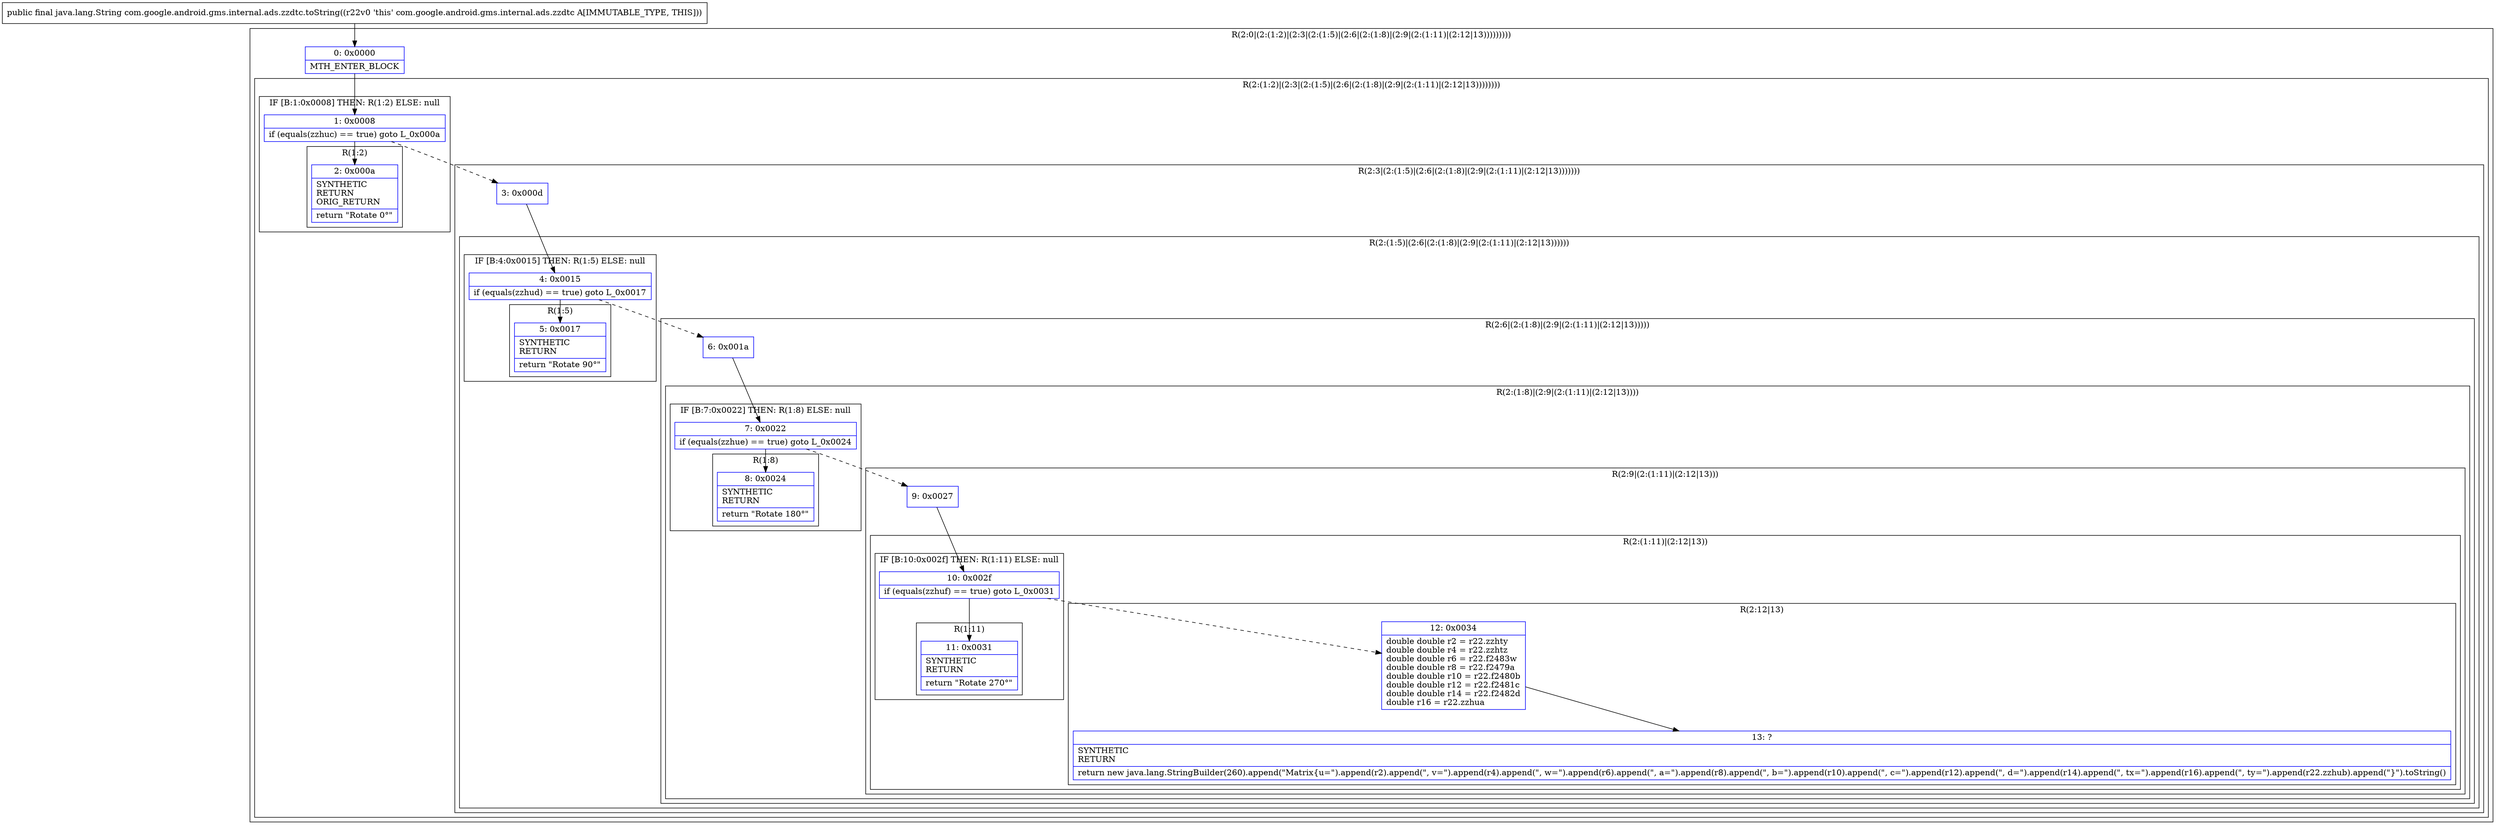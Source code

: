 digraph "CFG forcom.google.android.gms.internal.ads.zzdtc.toString()Ljava\/lang\/String;" {
subgraph cluster_Region_2010693284 {
label = "R(2:0|(2:(1:2)|(2:3|(2:(1:5)|(2:6|(2:(1:8)|(2:9|(2:(1:11)|(2:12|13)))))))))";
node [shape=record,color=blue];
Node_0 [shape=record,label="{0\:\ 0x0000|MTH_ENTER_BLOCK\l}"];
subgraph cluster_Region_705806989 {
label = "R(2:(1:2)|(2:3|(2:(1:5)|(2:6|(2:(1:8)|(2:9|(2:(1:11)|(2:12|13))))))))";
node [shape=record,color=blue];
subgraph cluster_IfRegion_690976498 {
label = "IF [B:1:0x0008] THEN: R(1:2) ELSE: null";
node [shape=record,color=blue];
Node_1 [shape=record,label="{1\:\ 0x0008|if (equals(zzhuc) == true) goto L_0x000a\l}"];
subgraph cluster_Region_1390339903 {
label = "R(1:2)";
node [shape=record,color=blue];
Node_2 [shape=record,label="{2\:\ 0x000a|SYNTHETIC\lRETURN\lORIG_RETURN\l|return \"Rotate 0°\"\l}"];
}
}
subgraph cluster_Region_1614896734 {
label = "R(2:3|(2:(1:5)|(2:6|(2:(1:8)|(2:9|(2:(1:11)|(2:12|13)))))))";
node [shape=record,color=blue];
Node_3 [shape=record,label="{3\:\ 0x000d}"];
subgraph cluster_Region_1147202929 {
label = "R(2:(1:5)|(2:6|(2:(1:8)|(2:9|(2:(1:11)|(2:12|13))))))";
node [shape=record,color=blue];
subgraph cluster_IfRegion_380275689 {
label = "IF [B:4:0x0015] THEN: R(1:5) ELSE: null";
node [shape=record,color=blue];
Node_4 [shape=record,label="{4\:\ 0x0015|if (equals(zzhud) == true) goto L_0x0017\l}"];
subgraph cluster_Region_870867228 {
label = "R(1:5)";
node [shape=record,color=blue];
Node_5 [shape=record,label="{5\:\ 0x0017|SYNTHETIC\lRETURN\l|return \"Rotate 90°\"\l}"];
}
}
subgraph cluster_Region_1504803473 {
label = "R(2:6|(2:(1:8)|(2:9|(2:(1:11)|(2:12|13)))))";
node [shape=record,color=blue];
Node_6 [shape=record,label="{6\:\ 0x001a}"];
subgraph cluster_Region_444141491 {
label = "R(2:(1:8)|(2:9|(2:(1:11)|(2:12|13))))";
node [shape=record,color=blue];
subgraph cluster_IfRegion_1481521878 {
label = "IF [B:7:0x0022] THEN: R(1:8) ELSE: null";
node [shape=record,color=blue];
Node_7 [shape=record,label="{7\:\ 0x0022|if (equals(zzhue) == true) goto L_0x0024\l}"];
subgraph cluster_Region_685654082 {
label = "R(1:8)";
node [shape=record,color=blue];
Node_8 [shape=record,label="{8\:\ 0x0024|SYNTHETIC\lRETURN\l|return \"Rotate 180°\"\l}"];
}
}
subgraph cluster_Region_2062139962 {
label = "R(2:9|(2:(1:11)|(2:12|13)))";
node [shape=record,color=blue];
Node_9 [shape=record,label="{9\:\ 0x0027}"];
subgraph cluster_Region_675237443 {
label = "R(2:(1:11)|(2:12|13))";
node [shape=record,color=blue];
subgraph cluster_IfRegion_17717528 {
label = "IF [B:10:0x002f] THEN: R(1:11) ELSE: null";
node [shape=record,color=blue];
Node_10 [shape=record,label="{10\:\ 0x002f|if (equals(zzhuf) == true) goto L_0x0031\l}"];
subgraph cluster_Region_1535690027 {
label = "R(1:11)";
node [shape=record,color=blue];
Node_11 [shape=record,label="{11\:\ 0x0031|SYNTHETIC\lRETURN\l|return \"Rotate 270°\"\l}"];
}
}
subgraph cluster_Region_2116148969 {
label = "R(2:12|13)";
node [shape=record,color=blue];
Node_12 [shape=record,label="{12\:\ 0x0034|double double r2 = r22.zzhty\ldouble double r4 = r22.zzhtz\ldouble double r6 = r22.f2483w\ldouble double r8 = r22.f2479a\ldouble double r10 = r22.f2480b\ldouble double r12 = r22.f2481c\ldouble double r14 = r22.f2482d\ldouble r16 = r22.zzhua\l}"];
Node_13 [shape=record,label="{13\:\ ?|SYNTHETIC\lRETURN\l|return new java.lang.StringBuilder(260).append(\"Matrix\{u=\").append(r2).append(\", v=\").append(r4).append(\", w=\").append(r6).append(\", a=\").append(r8).append(\", b=\").append(r10).append(\", c=\").append(r12).append(\", d=\").append(r14).append(\", tx=\").append(r16).append(\", ty=\").append(r22.zzhub).append(\"\}\").toString()\l}"];
}
}
}
}
}
}
}
}
}
MethodNode[shape=record,label="{public final java.lang.String com.google.android.gms.internal.ads.zzdtc.toString((r22v0 'this' com.google.android.gms.internal.ads.zzdtc A[IMMUTABLE_TYPE, THIS])) }"];
MethodNode -> Node_0;
Node_0 -> Node_1;
Node_1 -> Node_2;
Node_1 -> Node_3[style=dashed];
Node_3 -> Node_4;
Node_4 -> Node_5;
Node_4 -> Node_6[style=dashed];
Node_6 -> Node_7;
Node_7 -> Node_8;
Node_7 -> Node_9[style=dashed];
Node_9 -> Node_10;
Node_10 -> Node_11;
Node_10 -> Node_12[style=dashed];
Node_12 -> Node_13;
}

